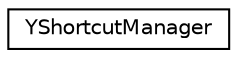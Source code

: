 digraph "Graphical Class Hierarchy"
{
 // LATEX_PDF_SIZE
  edge [fontname="Helvetica",fontsize="10",labelfontname="Helvetica",labelfontsize="10"];
  node [fontname="Helvetica",fontsize="10",shape=record];
  rankdir="LR";
  Node0 [label="YShortcutManager",height=0.2,width=0.4,color="black", fillcolor="white", style="filled",URL="$classYShortcutManager.html",tooltip=" "];
}
